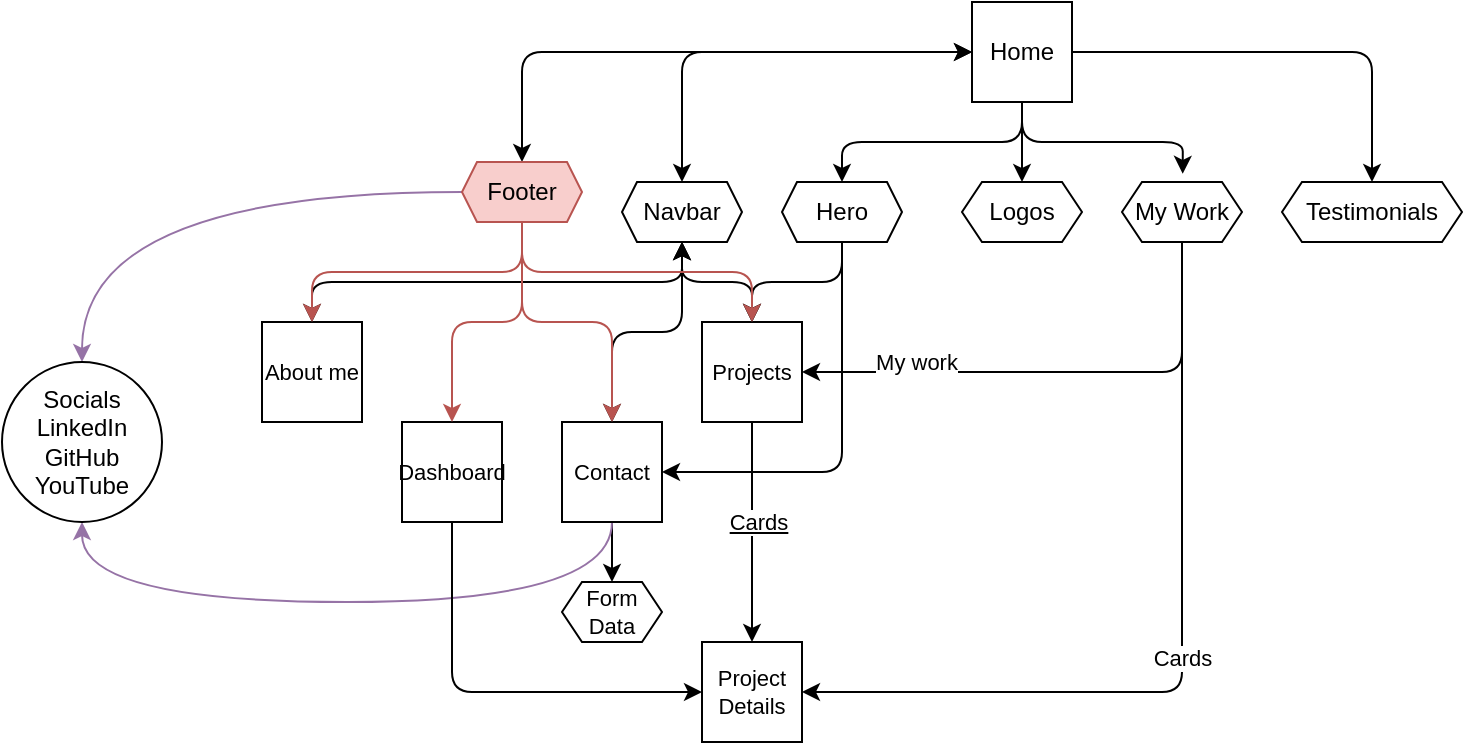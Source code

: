 <mxfile version="22.0.8" type="device">
  <diagram name="Page-1" id="lcMntc6Rq3GlfpX4Syec">
    <mxGraphModel dx="1457" dy="1424" grid="1" gridSize="10" guides="1" tooltips="1" connect="1" arrows="1" fold="1" page="1" pageScale="1" pageWidth="850" pageHeight="1100" math="0" shadow="0">
      <root>
        <mxCell id="0" />
        <mxCell id="1" parent="0" />
        <mxCell id="tZ4wHLgtjXOiwGDxSLUs-32" style="edgeStyle=orthogonalEdgeStyle;rounded=1;orthogonalLoop=1;jettySize=auto;html=1;" parent="1" source="tZ4wHLgtjXOiwGDxSLUs-2" target="tZ4wHLgtjXOiwGDxSLUs-33" edge="1">
          <mxGeometry relative="1" as="geometry">
            <mxPoint y="-110" as="targetPoint" />
          </mxGeometry>
        </mxCell>
        <mxCell id="tZ4wHLgtjXOiwGDxSLUs-51" style="edgeStyle=orthogonalEdgeStyle;rounded=1;orthogonalLoop=1;jettySize=auto;html=1;" parent="1" source="tZ4wHLgtjXOiwGDxSLUs-2" target="tZ4wHLgtjXOiwGDxSLUs-52" edge="1">
          <mxGeometry relative="1" as="geometry">
            <mxPoint x="40" y="-130" as="targetPoint" />
          </mxGeometry>
        </mxCell>
        <mxCell id="tZ4wHLgtjXOiwGDxSLUs-72" style="edgeStyle=orthogonalEdgeStyle;shape=connector;rounded=1;orthogonalLoop=1;jettySize=auto;html=1;entryX=0.5;entryY=0;entryDx=0;entryDy=0;labelBackgroundColor=default;strokeColor=default;align=center;verticalAlign=middle;fontFamily=Helvetica;fontSize=11;fontColor=default;endArrow=classic;exitX=0.5;exitY=1;exitDx=0;exitDy=0;" parent="1" source="tZ4wHLgtjXOiwGDxSLUs-2" target="tZ4wHLgtjXOiwGDxSLUs-21" edge="1">
          <mxGeometry relative="1" as="geometry" />
        </mxCell>
        <mxCell id="tZ4wHLgtjXOiwGDxSLUs-73" style="edgeStyle=orthogonalEdgeStyle;shape=connector;rounded=1;orthogonalLoop=1;jettySize=auto;html=1;entryX=0.5;entryY=0;entryDx=0;entryDy=0;labelBackgroundColor=default;strokeColor=default;align=center;verticalAlign=middle;fontFamily=Helvetica;fontSize=11;fontColor=default;endArrow=classic;startArrow=classic;startFill=1;" parent="1" source="tZ4wHLgtjXOiwGDxSLUs-2" target="tZ4wHLgtjXOiwGDxSLUs-60" edge="1">
          <mxGeometry relative="1" as="geometry" />
        </mxCell>
        <mxCell id="tZ4wHLgtjXOiwGDxSLUs-98" style="edgeStyle=orthogonalEdgeStyle;shape=connector;rounded=1;orthogonalLoop=1;jettySize=auto;html=1;entryX=0.5;entryY=0;entryDx=0;entryDy=0;labelBackgroundColor=default;strokeColor=default;align=center;verticalAlign=middle;fontFamily=Helvetica;fontSize=11;fontColor=default;endArrow=classic;startArrow=classic;startFill=1;" parent="1" source="tZ4wHLgtjXOiwGDxSLUs-2" target="tZ4wHLgtjXOiwGDxSLUs-97" edge="1">
          <mxGeometry relative="1" as="geometry" />
        </mxCell>
        <mxCell id="tZ4wHLgtjXOiwGDxSLUs-2" value="Home" style="whiteSpace=wrap;html=1;aspect=fixed;" parent="1" vertex="1">
          <mxGeometry x="-35" y="-300" width="50" height="50" as="geometry" />
        </mxCell>
        <mxCell id="tZ4wHLgtjXOiwGDxSLUs-90" style="edgeStyle=orthogonalEdgeStyle;shape=connector;rounded=1;orthogonalLoop=1;jettySize=auto;html=1;exitX=0.5;exitY=1;exitDx=0;exitDy=0;entryX=1;entryY=0.5;entryDx=0;entryDy=0;labelBackgroundColor=default;strokeColor=default;align=center;verticalAlign=middle;fontFamily=Helvetica;fontSize=11;fontColor=default;endArrow=classic;" parent="1" source="tZ4wHLgtjXOiwGDxSLUs-21" target="tZ4wHLgtjXOiwGDxSLUs-84" edge="1">
          <mxGeometry relative="1" as="geometry" />
        </mxCell>
        <mxCell id="qtGcyG4uE7JgqbSn3RzY-1" style="edgeStyle=orthogonalEdgeStyle;rounded=1;orthogonalLoop=1;jettySize=auto;html=1;entryX=0.5;entryY=0;entryDx=0;entryDy=0;" edge="1" parent="1" source="tZ4wHLgtjXOiwGDxSLUs-21" target="tZ4wHLgtjXOiwGDxSLUs-82">
          <mxGeometry relative="1" as="geometry" />
        </mxCell>
        <mxCell id="tZ4wHLgtjXOiwGDxSLUs-21" value="Hero" style="shape=hexagon;perimeter=hexagonPerimeter2;whiteSpace=wrap;html=1;fixedSize=1;size=7.5;" parent="1" vertex="1">
          <mxGeometry x="-130" y="-210" width="60" height="30" as="geometry" />
        </mxCell>
        <mxCell id="tZ4wHLgtjXOiwGDxSLUs-33" value="Logos" style="shape=hexagon;perimeter=hexagonPerimeter2;whiteSpace=wrap;html=1;fixedSize=1;size=10;" parent="1" vertex="1">
          <mxGeometry x="-40" y="-210" width="60" height="30" as="geometry" />
        </mxCell>
        <mxCell id="tZ4wHLgtjXOiwGDxSLUs-93" value="My work" style="edgeStyle=orthogonalEdgeStyle;shape=connector;rounded=1;orthogonalLoop=1;jettySize=auto;html=1;entryX=1;entryY=0.5;entryDx=0;entryDy=0;labelBackgroundColor=default;strokeColor=default;align=center;verticalAlign=middle;fontFamily=Helvetica;fontSize=11;fontColor=default;endArrow=classic;exitX=0.5;exitY=1;exitDx=0;exitDy=0;" parent="1" source="tZ4wHLgtjXOiwGDxSLUs-40" target="tZ4wHLgtjXOiwGDxSLUs-82" edge="1">
          <mxGeometry x="0.556" y="-5" relative="1" as="geometry">
            <mxPoint as="offset" />
          </mxGeometry>
        </mxCell>
        <mxCell id="tZ4wHLgtjXOiwGDxSLUs-96" value="Cards" style="edgeStyle=orthogonalEdgeStyle;shape=connector;rounded=1;orthogonalLoop=1;jettySize=auto;html=1;entryX=1;entryY=0.5;entryDx=0;entryDy=0;labelBackgroundColor=default;strokeColor=default;align=center;verticalAlign=middle;fontFamily=Helvetica;fontSize=11;fontColor=default;endArrow=classic;exitX=0.5;exitY=1;exitDx=0;exitDy=0;" parent="1" source="tZ4wHLgtjXOiwGDxSLUs-40" target="tZ4wHLgtjXOiwGDxSLUs-95" edge="1">
          <mxGeometry relative="1" as="geometry" />
        </mxCell>
        <mxCell id="tZ4wHLgtjXOiwGDxSLUs-40" value="My Work" style="shape=hexagon;perimeter=hexagonPerimeter2;whiteSpace=wrap;html=1;fixedSize=1;size=10;" parent="1" vertex="1">
          <mxGeometry x="40" y="-210" width="60" height="30" as="geometry" />
        </mxCell>
        <mxCell id="tZ4wHLgtjXOiwGDxSLUs-52" value="Testimonials" style="shape=hexagon;perimeter=hexagonPerimeter2;whiteSpace=wrap;html=1;fixedSize=1;size=10;" parent="1" vertex="1">
          <mxGeometry x="120" y="-210" width="90" height="30" as="geometry" />
        </mxCell>
        <mxCell id="tZ4wHLgtjXOiwGDxSLUs-58" style="edgeStyle=orthogonalEdgeStyle;rounded=1;orthogonalLoop=1;jettySize=auto;html=1;entryX=0.506;entryY=-0.136;entryDx=0;entryDy=0;entryPerimeter=0;exitX=0.5;exitY=1;exitDx=0;exitDy=0;" parent="1" source="tZ4wHLgtjXOiwGDxSLUs-2" target="tZ4wHLgtjXOiwGDxSLUs-40" edge="1">
          <mxGeometry relative="1" as="geometry" />
        </mxCell>
        <mxCell id="tZ4wHLgtjXOiwGDxSLUs-79" style="edgeStyle=orthogonalEdgeStyle;shape=connector;rounded=1;orthogonalLoop=1;jettySize=auto;html=1;labelBackgroundColor=default;strokeColor=default;align=center;verticalAlign=middle;fontFamily=Helvetica;fontSize=11;fontColor=default;endArrow=classic;exitX=0.5;exitY=1;exitDx=0;exitDy=0;startArrow=classic;startFill=1;" parent="1" source="tZ4wHLgtjXOiwGDxSLUs-60" target="tZ4wHLgtjXOiwGDxSLUs-80" edge="1">
          <mxGeometry relative="1" as="geometry">
            <mxPoint x="-300" y="-120" as="targetPoint" />
          </mxGeometry>
        </mxCell>
        <mxCell id="tZ4wHLgtjXOiwGDxSLUs-81" style="edgeStyle=orthogonalEdgeStyle;shape=connector;rounded=1;orthogonalLoop=1;jettySize=auto;html=1;labelBackgroundColor=default;strokeColor=default;align=center;verticalAlign=middle;fontFamily=Helvetica;fontSize=11;fontColor=default;endArrow=classic;exitX=0.5;exitY=1;exitDx=0;exitDy=0;startArrow=classic;startFill=1;" parent="1" source="tZ4wHLgtjXOiwGDxSLUs-60" target="tZ4wHLgtjXOiwGDxSLUs-82" edge="1">
          <mxGeometry relative="1" as="geometry">
            <mxPoint x="-240" y="-120" as="targetPoint" />
          </mxGeometry>
        </mxCell>
        <mxCell id="tZ4wHLgtjXOiwGDxSLUs-83" style="edgeStyle=orthogonalEdgeStyle;shape=connector;rounded=1;orthogonalLoop=1;jettySize=auto;html=1;labelBackgroundColor=default;strokeColor=default;align=center;verticalAlign=middle;fontFamily=Helvetica;fontSize=11;fontColor=default;endArrow=classic;startArrow=classic;startFill=1;" parent="1" source="tZ4wHLgtjXOiwGDxSLUs-60" target="tZ4wHLgtjXOiwGDxSLUs-84" edge="1">
          <mxGeometry relative="1" as="geometry">
            <mxPoint x="-170" y="-120" as="targetPoint" />
          </mxGeometry>
        </mxCell>
        <mxCell id="tZ4wHLgtjXOiwGDxSLUs-60" value="Navbar" style="shape=hexagon;perimeter=hexagonPerimeter2;whiteSpace=wrap;html=1;fixedSize=1;size=7.5;" parent="1" vertex="1">
          <mxGeometry x="-210" y="-210" width="60" height="30" as="geometry" />
        </mxCell>
        <mxCell id="tZ4wHLgtjXOiwGDxSLUs-80" value="About me" style="whiteSpace=wrap;html=1;aspect=fixed;fontFamily=Helvetica;fontSize=11;fontColor=default;" parent="1" vertex="1">
          <mxGeometry x="-390" y="-140" width="50" height="50" as="geometry" />
        </mxCell>
        <mxCell id="tZ4wHLgtjXOiwGDxSLUs-94" style="edgeStyle=orthogonalEdgeStyle;shape=connector;rounded=1;orthogonalLoop=1;jettySize=auto;html=1;labelBackgroundColor=default;strokeColor=default;align=center;verticalAlign=middle;fontFamily=Helvetica;fontSize=11;fontColor=default;endArrow=classic;" parent="1" source="tZ4wHLgtjXOiwGDxSLUs-82" target="tZ4wHLgtjXOiwGDxSLUs-95" edge="1">
          <mxGeometry relative="1" as="geometry">
            <mxPoint x="-40" y="40" as="targetPoint" />
          </mxGeometry>
        </mxCell>
        <mxCell id="tZ4wHLgtjXOiwGDxSLUs-109" value="&lt;u&gt;Cards&lt;/u&gt;" style="edgeLabel;html=1;align=center;verticalAlign=middle;resizable=0;points=[];fontSize=11;fontFamily=Helvetica;fontColor=default;" parent="tZ4wHLgtjXOiwGDxSLUs-94" vertex="1" connectable="0">
          <mxGeometry x="-0.098" y="3" relative="1" as="geometry">
            <mxPoint as="offset" />
          </mxGeometry>
        </mxCell>
        <mxCell id="tZ4wHLgtjXOiwGDxSLUs-82" value="Projects" style="whiteSpace=wrap;html=1;aspect=fixed;fontFamily=Helvetica;fontSize=11;fontColor=default;" parent="1" vertex="1">
          <mxGeometry x="-170" y="-140" width="50" height="50" as="geometry" />
        </mxCell>
        <mxCell id="tZ4wHLgtjXOiwGDxSLUs-111" style="edgeStyle=orthogonalEdgeStyle;shape=connector;rounded=1;orthogonalLoop=1;jettySize=auto;html=1;entryX=0.5;entryY=0;entryDx=0;entryDy=0;labelBackgroundColor=default;strokeColor=default;align=center;verticalAlign=middle;fontFamily=Helvetica;fontSize=11;fontColor=default;endArrow=classic;" parent="1" source="tZ4wHLgtjXOiwGDxSLUs-84" target="tZ4wHLgtjXOiwGDxSLUs-110" edge="1">
          <mxGeometry relative="1" as="geometry" />
        </mxCell>
        <mxCell id="qtGcyG4uE7JgqbSn3RzY-9" style="edgeStyle=orthogonalEdgeStyle;orthogonalLoop=1;jettySize=auto;html=1;entryX=0.5;entryY=1;entryDx=0;entryDy=0;exitX=0.5;exitY=1;exitDx=0;exitDy=0;fillColor=#e1d5e7;strokeColor=#9673a6;curved=1;" edge="1" parent="1" source="tZ4wHLgtjXOiwGDxSLUs-84" target="qtGcyG4uE7JgqbSn3RzY-8">
          <mxGeometry relative="1" as="geometry">
            <Array as="points">
              <mxPoint x="-215" />
              <mxPoint x="-480" />
            </Array>
          </mxGeometry>
        </mxCell>
        <mxCell id="tZ4wHLgtjXOiwGDxSLUs-84" value="Contact" style="whiteSpace=wrap;html=1;aspect=fixed;fontFamily=Helvetica;fontSize=11;fontColor=default;" parent="1" vertex="1">
          <mxGeometry x="-240" y="-90" width="50" height="50" as="geometry" />
        </mxCell>
        <mxCell id="tZ4wHLgtjXOiwGDxSLUs-116" style="edgeStyle=orthogonalEdgeStyle;shape=connector;rounded=1;orthogonalLoop=1;jettySize=auto;html=1;entryX=0;entryY=0.5;entryDx=0;entryDy=0;labelBackgroundColor=default;strokeColor=default;align=center;verticalAlign=middle;fontFamily=Helvetica;fontSize=11;fontColor=default;endArrow=classic;exitX=0.5;exitY=1;exitDx=0;exitDy=0;" parent="1" source="tZ4wHLgtjXOiwGDxSLUs-86" target="tZ4wHLgtjXOiwGDxSLUs-95" edge="1">
          <mxGeometry relative="1" as="geometry" />
        </mxCell>
        <mxCell id="tZ4wHLgtjXOiwGDxSLUs-86" value="Dashboard" style="whiteSpace=wrap;html=1;aspect=fixed;fontFamily=Helvetica;fontSize=11;fontColor=default;" parent="1" vertex="1">
          <mxGeometry x="-320" y="-90" width="50" height="50" as="geometry" />
        </mxCell>
        <mxCell id="tZ4wHLgtjXOiwGDxSLUs-95" value="Project Details" style="whiteSpace=wrap;html=1;aspect=fixed;fontFamily=Helvetica;fontSize=11;fontColor=default;" parent="1" vertex="1">
          <mxGeometry x="-170" y="20" width="50" height="50" as="geometry" />
        </mxCell>
        <mxCell id="qtGcyG4uE7JgqbSn3RzY-2" style="edgeStyle=orthogonalEdgeStyle;rounded=1;orthogonalLoop=1;jettySize=auto;html=1;entryX=0.5;entryY=0;entryDx=0;entryDy=0;exitX=0.5;exitY=1;exitDx=0;exitDy=0;fillColor=#f8cecc;strokeColor=#b85450;" edge="1" parent="1" source="tZ4wHLgtjXOiwGDxSLUs-97" target="tZ4wHLgtjXOiwGDxSLUs-80">
          <mxGeometry relative="1" as="geometry" />
        </mxCell>
        <mxCell id="qtGcyG4uE7JgqbSn3RzY-3" style="edgeStyle=orthogonalEdgeStyle;rounded=1;orthogonalLoop=1;jettySize=auto;html=1;entryX=0.5;entryY=0;entryDx=0;entryDy=0;fillColor=#f8cecc;strokeColor=#b85450;" edge="1" parent="1" source="tZ4wHLgtjXOiwGDxSLUs-97" target="tZ4wHLgtjXOiwGDxSLUs-86">
          <mxGeometry relative="1" as="geometry" />
        </mxCell>
        <mxCell id="qtGcyG4uE7JgqbSn3RzY-4" style="edgeStyle=orthogonalEdgeStyle;rounded=1;orthogonalLoop=1;jettySize=auto;html=1;entryX=0.5;entryY=0;entryDx=0;entryDy=0;fillColor=#f8cecc;strokeColor=#b85450;" edge="1" parent="1" source="tZ4wHLgtjXOiwGDxSLUs-97" target="tZ4wHLgtjXOiwGDxSLUs-84">
          <mxGeometry relative="1" as="geometry" />
        </mxCell>
        <mxCell id="qtGcyG4uE7JgqbSn3RzY-5" style="edgeStyle=orthogonalEdgeStyle;rounded=1;orthogonalLoop=1;jettySize=auto;html=1;entryX=0.5;entryY=0;entryDx=0;entryDy=0;exitX=0.5;exitY=1;exitDx=0;exitDy=0;fillColor=#f8cecc;strokeColor=#b85450;" edge="1" parent="1" source="tZ4wHLgtjXOiwGDxSLUs-97" target="tZ4wHLgtjXOiwGDxSLUs-82">
          <mxGeometry relative="1" as="geometry" />
        </mxCell>
        <mxCell id="qtGcyG4uE7JgqbSn3RzY-7" style="edgeStyle=orthogonalEdgeStyle;orthogonalLoop=1;jettySize=auto;html=1;curved=1;fillColor=#e1d5e7;strokeColor=#9673a6;" edge="1" parent="1" source="tZ4wHLgtjXOiwGDxSLUs-97" target="qtGcyG4uE7JgqbSn3RzY-8">
          <mxGeometry relative="1" as="geometry">
            <mxPoint x="-430" y="-205" as="targetPoint" />
          </mxGeometry>
        </mxCell>
        <mxCell id="tZ4wHLgtjXOiwGDxSLUs-97" value="Footer" style="shape=hexagon;perimeter=hexagonPerimeter2;whiteSpace=wrap;html=1;fixedSize=1;size=7.5;fillColor=#f8cecc;strokeColor=#b85450;" parent="1" vertex="1">
          <mxGeometry x="-290" y="-220" width="60" height="30" as="geometry" />
        </mxCell>
        <mxCell id="tZ4wHLgtjXOiwGDxSLUs-110" value="&lt;div&gt;Form&lt;/div&gt;&lt;div&gt;Data&lt;br&gt; &lt;/div&gt;" style="shape=hexagon;perimeter=hexagonPerimeter2;whiteSpace=wrap;html=1;fixedSize=1;fontFamily=Helvetica;fontSize=11;fontColor=default;size=10;" parent="1" vertex="1">
          <mxGeometry x="-240" y="-10" width="50" height="30" as="geometry" />
        </mxCell>
        <mxCell id="qtGcyG4uE7JgqbSn3RzY-8" value="&lt;div&gt;Socials&lt;/div&gt;&lt;div&gt;LinkedIn&lt;/div&gt;&lt;div&gt;GitHub&lt;/div&gt;&lt;div&gt;YouTube&lt;br&gt;&lt;/div&gt;" style="ellipse;whiteSpace=wrap;html=1;aspect=fixed;" vertex="1" parent="1">
          <mxGeometry x="-520" y="-120" width="80" height="80" as="geometry" />
        </mxCell>
      </root>
    </mxGraphModel>
  </diagram>
</mxfile>
